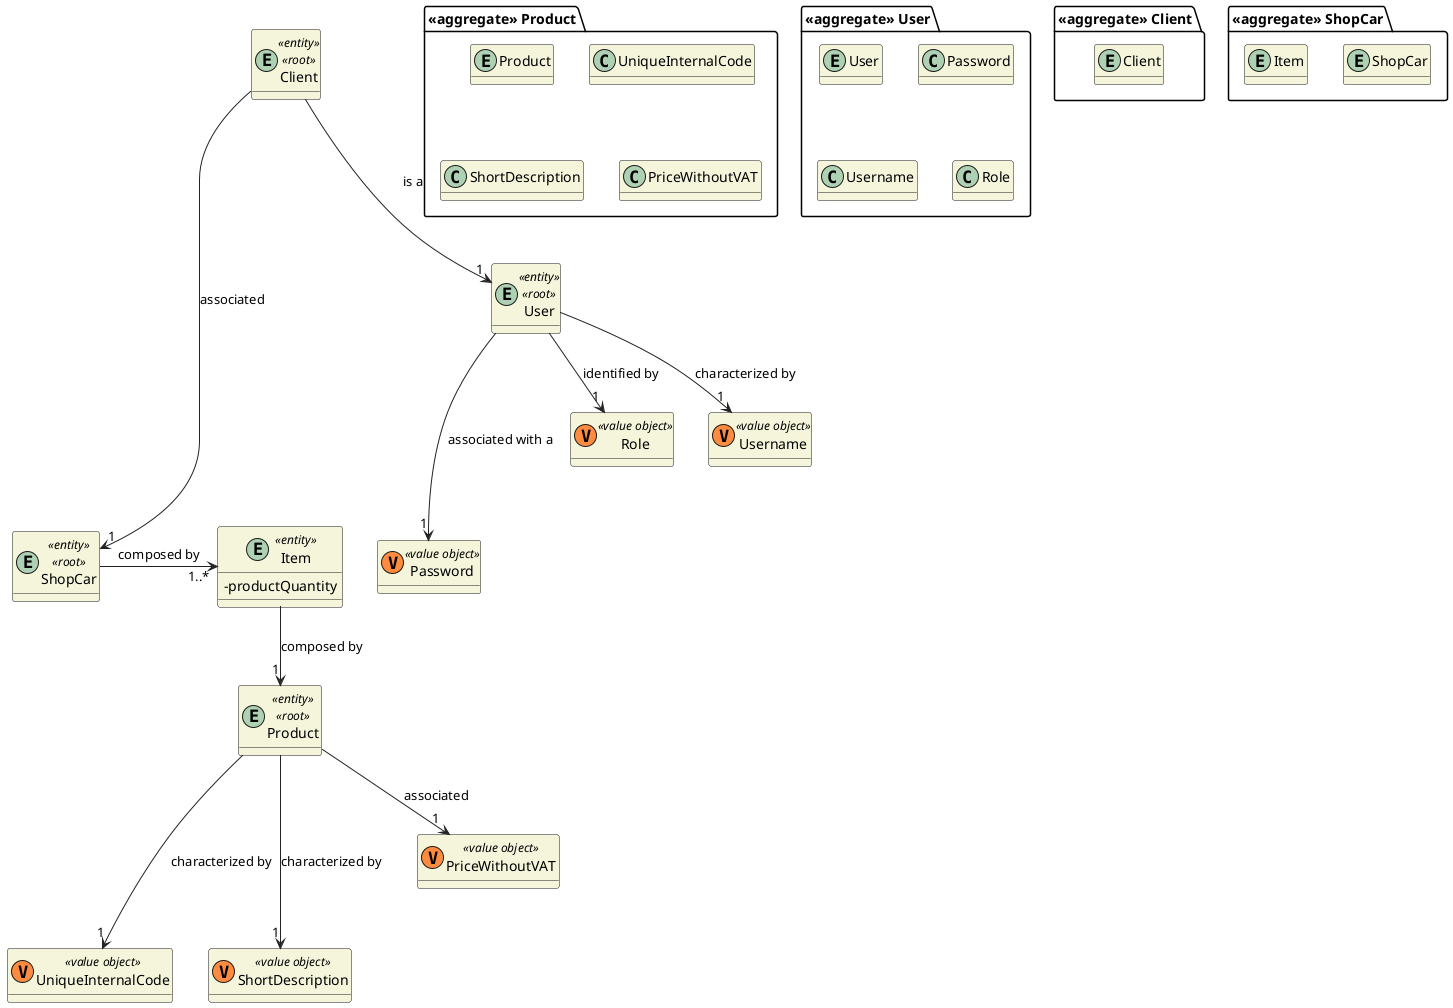 @startuml
'https://plantuml.com/class-diagram

skinparam classAttributeIconSize 0
hide empty attributes
skinparam classBackgroundColor beige
skinparam ArrowColor #222222



package "<<aggregate>> Client" {
    entity Client
}

entity Client <<entity>> <<root>> {

}


entity Client <<entity>> <<root>> {

}
package "<<aggregate>> ShopCar"{
    entity ShopCar
    entity Item
}

entity ShopCar <<entity>> <<root>>{

}
entity Item <<entity>> {
    -productQuantity

}
package "<<aggregate>> Product"{
     entity Product
     class UniqueInternalCode
     class ShortDescription
     class PriceWithoutVAT
}

entity Product <<entity>> <<root>> {

}

package "<<aggregate>> User" {
    entity User
    class Password
    class Username
    class Role
}

class UniqueInternalCode <<(V,#FF8B40) value object>> {}
class ShortDescription <<(V,#FF8B40) value object>> {}
class PriceWithoutVAT <<(V,#FF8B40) value object>> {}


entity User <<entity>> <<root>> {

}

class Password <<(V,#FF8B40) value object>> {}
class Role <<(V,#FF8B40) value object>> {}
class Username <<(V,#FF8B40) value object>> {}


User ---> "1" Password : associated with a
User --> "1" Username : characterized by
User --> "1" Role : identified by


Client -----> "1" ShopCar : associated
Client ---> "1" User : is a
Item --> "1" Product : composed by
ShopCar -> "1..*" Item : composed by

Product ---> "1" ShortDescription: characterized by
Product ---> "1" UniqueInternalCode: characterized by
Product --> "1" PriceWithoutVAT: associated


@enduml
